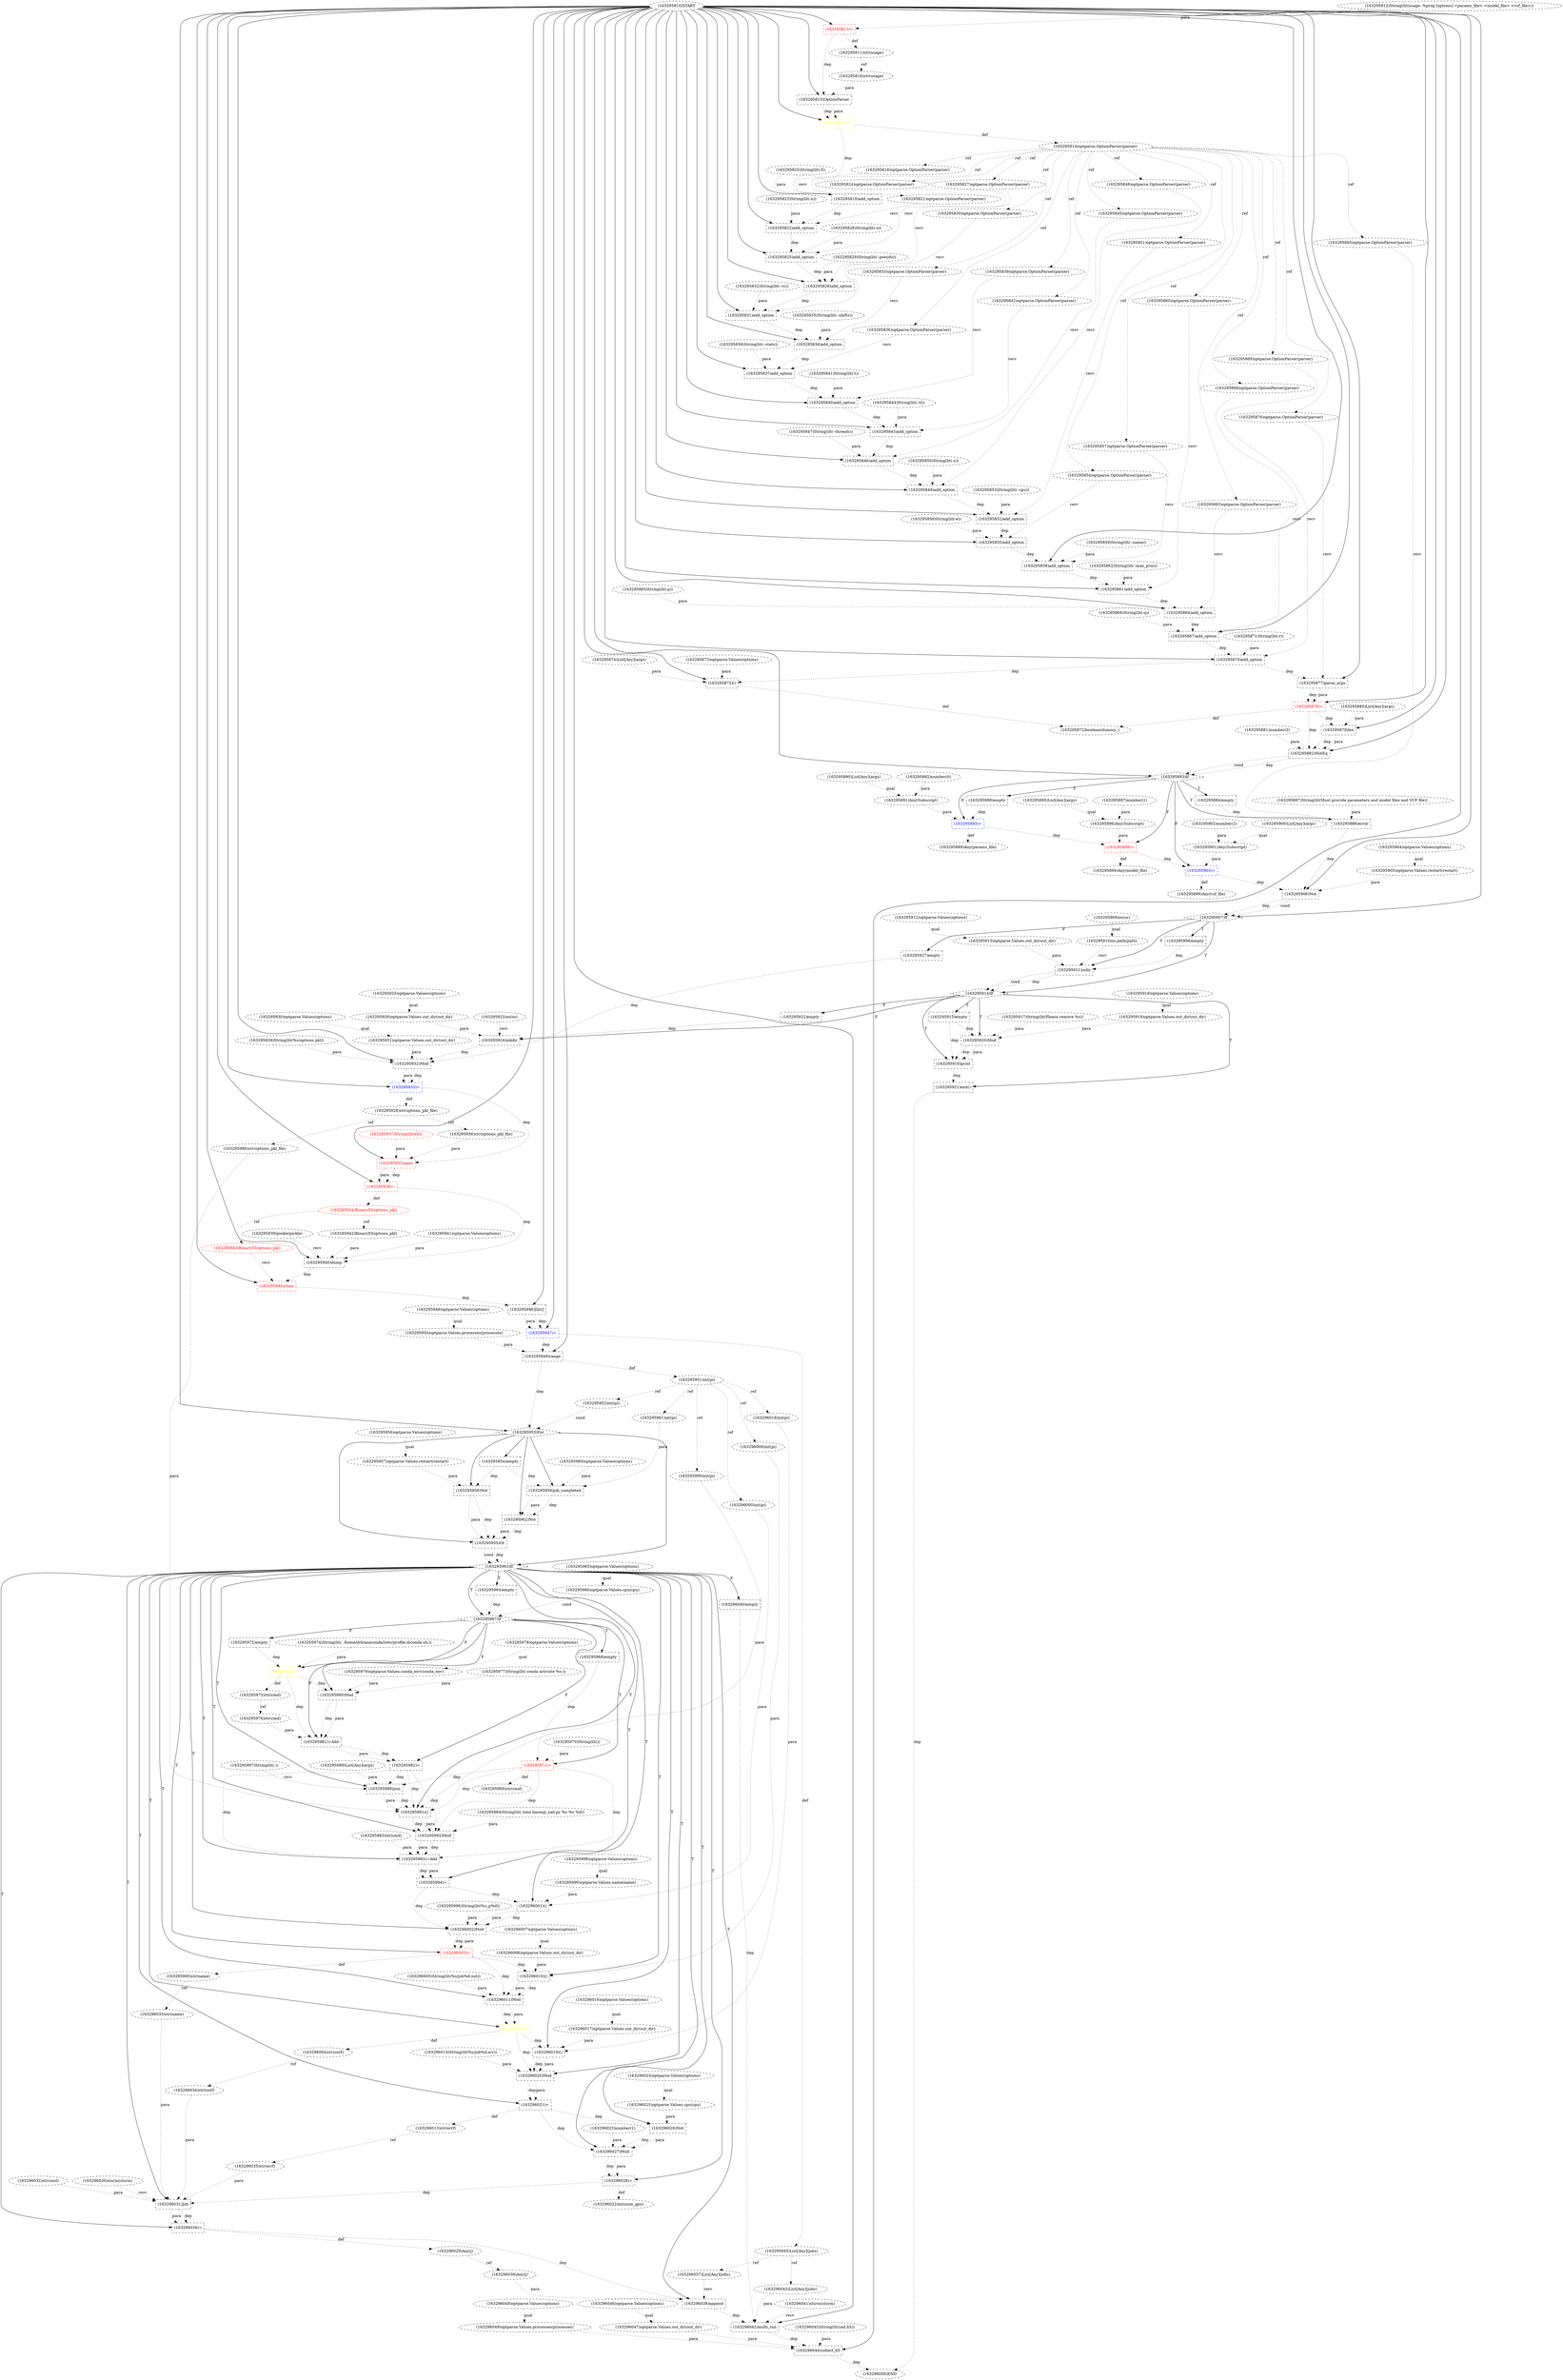 digraph G {
1 [label="(163295848)optparse.OptionParser(parser)" shape=ellipse style=dashed]
2 [label="(163295974)String(lit(. /home/drk/anaconda3/etc/profile.d/conda.sh;))" shape=ellipse style=dashed]
3 [label="(163296035)str(errf)" shape=ellipse style=dashed]
4 [label="(163295934)BinaryIO(options_pkl)" shape=ellipse style=dashed color=red fontcolor=red]
5 [label="(163296014)String(lit(%s/job%d.err))" shape=ellipse style=dashed]
6 [label="(163295947)=" shape=box style=dashed color=blue fontcolor=blue]
7 [label="(163296016)optparse.Values(options)" shape=ellipse style=dashed]
8 [label="(163295810)START" style=dashed]
9 [label="(163295844)String(lit(--ti))" shape=ellipse style=dashed]
10 [label="(163295916)print" shape=box style=dashed]
11 [label="(163296045)String(lit(sad.h5))" shape=ellipse style=dashed]
12 [label="(163295926)optparse.Values.out_dir(out_dir)" shape=ellipse style=dashed]
13 [label="(163295859)String(lit(--name))" shape=ellipse style=dashed]
14 [label="(163296050)END" style=dashed]
15 [label="(163295932)Mod" shape=box style=dashed]
16 [label="(163295976)str(cmd)" shape=ellipse style=dashed]
17 [label="(163295936)str(options_pkl_file)" shape=ellipse style=dashed]
18 [label="(163295998)optparse.Values(options)" shape=ellipse style=dashed]
19 [label="(163295885)optparse.OptionParser(parser)" shape=ellipse style=dashed]
20 [label="(163295837)add_option" shape=box style=dashed]
21 [label="(163295826)String(lit(-o))" shape=ellipse style=dashed]
22 [label="(163295905)optparse.Values.restart(restart)" shape=ellipse style=dashed]
23 [label="(163295979)optparse.Values.conda_env(conda_env)" shape=ellipse style=dashed]
24 [label="(163295988)join" shape=box style=dashed]
25 [label="(163295835)String(lit(--shifts))" shape=ellipse style=dashed]
26 [label="(163295927)empty" shape=box style=dashed]
27 [label="(163296048)optparse.Values(options)" shape=ellipse style=dashed]
28 [label="(163295846)add_option" shape=box style=dashed]
29 [label="(163295875)()" shape=box style=dashed]
30 [label="(163295952)int(pi)" shape=ellipse style=dashed]
31 [label="(163295900)List[Any](args)" shape=ellipse style=dashed]
32 [label="(163295894)Any(model_file)" shape=ellipse style=dashed]
33 [label="(163295973)str(cmd)" shape=ellipse style=dashed]
34 [label="(163295984)String(lit( time basenji_sad.py %s %s %d))" shape=ellipse style=dashed]
35 [label="(163296003)=" shape=box style=dashed color=red fontcolor=red]
36 [label="(163295896)Any(Subscript)" shape=ellipse style=dashed]
37 [label="(163295908)empty" shape=box style=dashed]
38 [label="(163295994)=" shape=box style=dashed]
39 [label="(163295827)optparse.OptionParser(parser)" shape=ellipse style=dashed]
40 [label="(163295935)open" shape=box style=dashed color=red fontcolor=red]
41 [label="(163295870)add_option" shape=box style=dashed]
42 [label="(163295862)String(lit(--max_proc))" shape=ellipse style=dashed]
43 [label="(163295821)optparse.OptionParser(parser)" shape=ellipse style=dashed]
44 [label="(163295938)=" shape=box style=dashed color=red fontcolor=red]
45 [label="(163296020)Mod" shape=box style=dashed]
46 [label="(163295930)optparse.Values(options)" shape=ellipse style=dashed]
47 [label="(163296031)Job" shape=box style=dashed]
48 [label="(163296036)=" shape=box style=dashed color=black fontcolor=black]
49 [label="(163295889)Any(params_file)" shape=ellipse style=dashed]
50 [label="(163295872)boolean(dummy_)" shape=ellipse style=dashed]
51 [label="(163295874)List[Any](args)" shape=ellipse style=dashed]
52 [label="(163296019)()" shape=box style=dashed]
53 [label="(163295906)Not" shape=box style=dashed]
54 [label="(163295855)add_option" shape=box style=dashed]
55 [label="(163296013)str(errf)" shape=ellipse style=dashed]
56 [label="(163295946)[list]" shape=box style=dashed]
57 [label="(163295964)empty" shape=box style=dashed]
58 [label="(163295969)str(cmd)" shape=ellipse style=dashed]
59 [label="(163295843)add_option" shape=box style=dashed]
60 [label="(163295929)String(lit(%s/options.pkl))" shape=ellipse style=dashed]
61 [label="(163295912)optparse.Values(options)" shape=ellipse style=dashed]
62 [label="(163295967)If" shape=diamond style=dashed]
63 [label="(163296041)slurm(slurm)" shape=ellipse style=dashed]
64 [label="(163296012)=" shape=box style=dashed color=yellow fontcolor=yellow]
65 [label="(163295958)Not" shape=box style=dashed]
66 [label="(163296009)int(pi)" shape=ellipse style=dashed]
67 [label="(163296044)collect_h5" shape=box style=dashed]
68 [label="(163295879)len" shape=box style=dashed]
69 [label="(163295860)optparse.OptionParser(parser)" shape=ellipse style=dashed]
70 [label="(163295858)add_option" shape=box style=dashed]
71 [label="(163295999)optparse.Values.name(name)" shape=ellipse style=dashed]
72 [label="(163295892)number(0)" shape=ellipse style=dashed]
73 [label="(163295903)=" shape=box style=dashed color=blue fontcolor=blue]
74 [label="(163296029)Any(j)" shape=ellipse style=dashed]
75 [label="(163295945)List[Any](jobs)" shape=ellipse style=dashed]
76 [label="(163295824)optparse.OptionParser(parser)" shape=ellipse style=dashed]
77 [label="(163295989)List[Any](args)" shape=ellipse style=dashed]
78 [label="(163295897)number(1)" shape=ellipse style=dashed]
79 [label="(163295829)String(lit(--pseudo))" shape=ellipse style=dashed]
80 [label="(163295836)optparse.OptionParser(parser)" shape=ellipse style=dashed]
81 [label="(163295971)=" shape=box style=dashed color=red fontcolor=red]
82 [label="(163295883)If" shape=diamond style=dashed]
83 [label="(163295869)optparse.OptionParser(parser)" shape=ellipse style=dashed]
84 [label="(163295909)os(os)" shape=ellipse style=dashed]
85 [label="(163295873)optparse.Values(options)" shape=ellipse style=dashed]
86 [label="(163296007)optparse.Values(options)" shape=ellipse style=dashed]
87 [label="(163295983)str(cmd)" shape=ellipse style=dashed]
88 [label="(163295828)add_option" shape=box style=dashed]
89 [label="(163295941)optparse.Values(options)" shape=ellipse style=dashed]
90 [label="(163295866)optparse.OptionParser(parser)" shape=ellipse style=dashed]
91 [label="(163295899)Any(vcf_file)" shape=ellipse style=dashed]
92 [label="(163295920)Mod" shape=box style=dashed]
93 [label="(163295845)optparse.OptionParser(parser)" shape=ellipse style=dashed]
94 [label="(163296049)optparse.Values.processes(processes)" shape=ellipse style=dashed]
95 [label="(163295832)String(lit(--rc))" shape=ellipse style=dashed]
96 [label="(163295876)optparse.OptionParser(parser)" shape=ellipse style=dashed]
97 [label="(163296043)List[Any](jobs)" shape=ellipse style=dashed]
98 [label="(163295942)BinaryIO(options_pkl)" shape=ellipse style=dashed]
99 [label="(163295950)optparse.Values.processes(processes)" shape=ellipse style=dashed]
100 [label="(163296011)Mod" shape=box style=dashed]
101 [label="(163295838)String(lit(--stats))" shape=ellipse style=dashed]
102 [label="(163295886)error" shape=box style=dashed]
103 [label="(163295924)mkdir" shape=box style=dashed]
104 [label="(163295963)If" shape=diamond style=dashed]
105 [label="(163296040)empty" shape=box style=dashed]
106 [label="(163295868)String(lit(-q))" shape=ellipse style=dashed]
107 [label="(163295856)String(lit(-e))" shape=ellipse style=dashed]
108 [label="(163295960)optparse.Values(options)" shape=ellipse style=dashed]
109 [label="(163295980)Mod" shape=box style=dashed]
110 [label="(163295853)String(lit(--cpu))" shape=ellipse style=dashed]
111 [label="(163295915)empty" shape=box style=dashed]
112 [label="(163295887)String(lit(Must provide parameters and model files and VCF file))" shape=ellipse style=dashed]
113 [label="(163295953)For" shape=diamond style=dashed]
114 [label="(163295922)empty" shape=box style=dashed]
115 [label="(163295847)String(lit(--threads))" shape=ellipse style=dashed]
116 [label="(163295939)pickle(pickle)" shape=ellipse style=dashed]
117 [label="(163295940)dump" shape=box style=dashed]
118 [label="(163296025)optparse.Values.cpu(cpu)" shape=ellipse style=dashed]
119 [label="(163295878)=" shape=box style=dashed color=red fontcolor=red]
120 [label="(163295987)String(lit( ))" shape=ellipse style=dashed]
121 [label="(163295962)Not" shape=box style=dashed]
122 [label="(163296021)=" shape=box style=dashed color=black fontcolor=black]
123 [label="(163296042)multi_run" shape=box style=dashed]
124 [label="(163295814)optparse.OptionParser(parser)" shape=ellipse style=dashed]
125 [label="(163295857)optparse.OptionParser(parser)" shape=ellipse style=dashed]
126 [label="(163296017)optparse.Values.out_dir(out_dir)" shape=ellipse style=dashed]
127 [label="(163296032)str(cmd)" shape=ellipse style=dashed]
128 [label="(163295907)If" shape=diamond style=dashed]
129 [label="(163295854)optparse.OptionParser(parser)" shape=ellipse style=dashed]
130 [label="(163296027)Mult" shape=box style=dashed]
131 [label="(163295888)empty" shape=box style=dashed]
132 [label="(163295981)=Add" shape=box style=dashed]
133 [label="(163295811)str(usage)" shape=ellipse style=dashed]
134 [label="(163295850)String(lit(-u))" shape=ellipse style=dashed]
135 [label="(163295901)Any(Subscript)" shape=ellipse style=dashed]
136 [label="(163295966)optparse.Values.cpu(cpu)" shape=ellipse style=dashed]
137 [label="(163295851)optparse.OptionParser(parser)" shape=ellipse style=dashed]
138 [label="(163296010)()" shape=box style=dashed]
139 [label="(163295877)parse_args" shape=box style=dashed]
140 [label="(163295830)optparse.OptionParser(parser)" shape=ellipse style=dashed]
141 [label="(163295996)String(lit(%s_p%d))" shape=ellipse style=dashed]
142 [label="(163296023)number(1)" shape=ellipse style=dashed]
143 [label="(163295954)empty" shape=box style=dashed]
144 [label="(163295951)int(pi)" shape=ellipse style=dashed]
145 [label="(163296046)optparse.Values(options)" shape=ellipse style=dashed]
146 [label="(163296026)Not" shape=box style=dashed]
147 [label="(163295949)optparse.Values(options)" shape=ellipse style=dashed]
148 [label="(163295925)optparse.Values(options)" shape=ellipse style=dashed]
149 [label="(163295914)If" shape=diamond style=dashed]
150 [label="(163296002)Mod" shape=box style=dashed]
151 [label="(163295923)os(os)" shape=ellipse style=dashed]
152 [label="(163295931)optparse.Values.out_dir(out_dir)" shape=ellipse style=dashed]
153 [label="(163295911)isdir" shape=box style=dashed]
154 [label="(163295816)str(usage)" shape=ellipse style=dashed]
155 [label="(163295961)int(pi)" shape=ellipse style=dashed]
156 [label="(163296022)int(num_gpu)" shape=ellipse style=dashed]
157 [label="(163295852)add_option" shape=box style=dashed]
158 [label="(163295840)add_option" shape=box style=dashed]
159 [label="(163295975)=" shape=box style=dashed color=yellow fontcolor=yellow]
160 [label="(163295937)String(lit(wb))" shape=ellipse style=dashed color=red fontcolor=red]
161 [label="(163295910)os.path(path)" shape=ellipse style=dashed]
162 [label="(163295833)optparse.OptionParser(parser)" shape=ellipse style=dashed]
163 [label="(163295968)empty" shape=box style=dashed]
164 [label="(163295921)exit()" shape=box style=dashed]
165 [label="(163295880)List[Any](args)" shape=ellipse style=dashed]
166 [label="(163295933)=" shape=box style=dashed color=blue fontcolor=blue]
167 [label="(163295977)String(lit( conda activate %s;))" shape=ellipse style=dashed]
168 [label="(163295839)optparse.OptionParser(parser)" shape=ellipse style=dashed]
169 [label="(163295918)optparse.Values(options)" shape=ellipse style=dashed]
170 [label="(163296039)Any(j)" shape=ellipse style=dashed]
171 [label="(163296001)()" shape=box style=dashed]
172 [label="(163296047)optparse.Values.out_dir(out_dir)" shape=ellipse style=dashed]
173 [label="(163295965)optparse.Values(options)" shape=ellipse style=dashed]
174 [label="(163295957)optparse.Values.restart(restart)" shape=ellipse style=dashed]
175 [label="(163295943)BinaryIO(options_pkl)" shape=ellipse style=dashed color=red fontcolor=red]
176 [label="(163295815)OptionParser" shape=box style=dashed]
177 [label="(163295825)add_option" shape=box style=dashed]
178 [label="(163295956)optparse.Values(options)" shape=ellipse style=dashed]
179 [label="(163295891)Any(Subscript)" shape=ellipse style=dashed]
180 [label="(163295990)int(pi)" shape=ellipse style=dashed]
181 [label="(163295861)add_option" shape=box style=dashed]
182 [label="(163295831)add_option" shape=box style=dashed]
183 [label="(163295970)String(lit())" shape=ellipse style=dashed]
184 [label="(163295812)String(lit(usage: %prog [options] <params_file> <model_file> <vcf_file>))" shape=ellipse style=dashed]
185 [label="(163295818)optparse.OptionParser(parser)" shape=ellipse style=dashed]
186 [label="(163295898)=" shape=box style=dashed color=red fontcolor=red]
187 [label="(163295948)range" shape=box style=dashed]
188 [label="(163295865)String(lit(-p))" shape=ellipse style=dashed]
189 [label="(163295813)=" shape=box style=dashed color=red fontcolor=red]
190 [label="(163295944)close" shape=box style=dashed color=red fontcolor=red]
191 [label="(163295871)String(lit(-r))" shape=ellipse style=dashed]
192 [label="(163295982)=" shape=box style=dashed]
193 [label="(163295823)String(lit(-n))" shape=ellipse style=dashed]
194 [label="(163296038)append" shape=box style=dashed]
195 [label="(163295902)number(2)" shape=ellipse style=dashed]
196 [label="(163295978)optparse.Values(options)" shape=ellipse style=dashed]
197 [label="(163295986)str(options_pkl_file)" shape=ellipse style=dashed]
198 [label="(163295820)String(lit(-f))" shape=ellipse style=dashed]
199 [label="(163295834)add_option" shape=box style=dashed]
200 [label="(163296028)=" shape=box style=dashed color=black fontcolor=black]
201 [label="(163295867)add_option" shape=box style=dashed]
202 [label="(163296000)int(pi)" shape=ellipse style=dashed]
203 [label="(163295995)str(name)" shape=ellipse style=dashed]
204 [label="(163296008)optparse.Values.out_dir(out_dir)" shape=ellipse style=dashed]
205 [label="(163295863)optparse.OptionParser(parser)" shape=ellipse style=dashed]
206 [label="(163295972)empty" shape=box style=dashed]
207 [label="(163295913)optparse.Values.out_dir(out_dir)" shape=ellipse style=dashed]
208 [label="(163296004)str(outf)" shape=ellipse style=dashed]
209 [label="(163295817)=" shape=box style=dashed color=yellow fontcolor=yellow]
210 [label="(163295917)String(lit(Please remove %s))" shape=ellipse style=dashed]
211 [label="(163295955)Or" shape=box style=dashed]
212 [label="(163295882)NotEq" shape=box style=dashed]
213 [label="(163295849)add_option" shape=box style=dashed]
214 [label="(163295991)()" shape=box style=dashed]
215 [label="(163296024)optparse.Values(options)" shape=ellipse style=dashed]
216 [label="(163295890)List[Any](args)" shape=ellipse style=dashed]
217 [label="(163296005)String(lit(%s/job%d.out))" shape=ellipse style=dashed]
218 [label="(163296018)int(pi)" shape=ellipse style=dashed]
219 [label="(163295841)String(lit(-t))" shape=ellipse style=dashed]
220 [label="(163295842)optparse.OptionParser(parser)" shape=ellipse style=dashed]
221 [label="(163296037)List[Any](jobs)" shape=ellipse style=dashed]
222 [label="(163295881)number(3)" shape=ellipse style=dashed]
223 [label="(163295822)add_option" shape=box style=dashed]
224 [label="(163295992)Mod" shape=box style=dashed]
225 [label="(163295959)job_completed" shape=box style=dashed]
226 [label="(163296033)str(name)" shape=ellipse style=dashed]
227 [label="(163295993)=Add" shape=box style=dashed]
228 [label="(163295928)str(options_pkl_file)" shape=ellipse style=dashed]
229 [label="(163295819)add_option" shape=box style=dashed]
230 [label="(163295895)List[Any](args)" shape=ellipse style=dashed]
231 [label="(163296030)slurm(slurm)" shape=ellipse style=dashed]
232 [label="(163295919)optparse.Values.out_dir(out_dir)" shape=ellipse style=dashed]
233 [label="(163296034)str(outf)" shape=ellipse style=dashed]
234 [label="(163295864)add_option" shape=box style=dashed]
235 [label="(163295884)empty" shape=box style=dashed]
236 [label="(163295893)=" shape=box style=dashed color=blue fontcolor=blue]
237 [label="(163295904)optparse.Values(options)" shape=ellipse style=dashed]
124 -> 1 [label="ref" style=dotted];
55 -> 3 [label="ref" style=dotted];
44 -> 4 [label="def" style=dotted];
8 -> 6 [label="" style=solid];
56 -> 6 [label="dep" style=dotted];
56 -> 6 [label="para" style=dotted];
149 -> 10 [label="T"];
92 -> 10 [label="dep" style=dotted];
92 -> 10 [label="para" style=dotted];
111 -> 10 [label="dep" style=dotted];
148 -> 12 [label="qual" style=dotted];
67 -> 14 [label="dep" style=dotted];
164 -> 14 [label="dep" style=dotted];
8 -> 15 [label="" style=solid];
60 -> 15 [label="para" style=dotted];
152 -> 15 [label="para" style=dotted];
103 -> 15 [label="dep" style=dotted];
26 -> 15 [label="dep" style=dotted];
33 -> 16 [label="ref" style=dotted];
228 -> 17 [label="ref" style=dotted];
124 -> 19 [label="ref" style=dotted];
8 -> 20 [label="" style=solid];
80 -> 20 [label="recv" style=dotted];
101 -> 20 [label="para" style=dotted];
199 -> 20 [label="dep" style=dotted];
237 -> 22 [label="qual" style=dotted];
196 -> 23 [label="qual" style=dotted];
104 -> 24 [label="T"];
120 -> 24 [label="recv" style=dotted];
77 -> 24 [label="para" style=dotted];
81 -> 24 [label="dep" style=dotted];
192 -> 24 [label="dep" style=dotted];
128 -> 26 [label="F"];
8 -> 28 [label="" style=solid];
93 -> 28 [label="recv" style=dotted];
115 -> 28 [label="para" style=dotted];
59 -> 28 [label="dep" style=dotted];
8 -> 29 [label="" style=solid];
85 -> 29 [label="para" style=dotted];
51 -> 29 [label="para" style=dotted];
41 -> 29 [label="dep" style=dotted];
144 -> 30 [label="ref" style=dotted];
186 -> 32 [label="def" style=dotted];
159 -> 33 [label="def" style=dotted];
104 -> 35 [label="T"];
150 -> 35 [label="dep" style=dotted];
150 -> 35 [label="para" style=dotted];
230 -> 36 [label="qual" style=dotted];
78 -> 36 [label="para" style=dotted];
128 -> 37 [label="T"];
104 -> 38 [label="T"];
227 -> 38 [label="dep" style=dotted];
227 -> 38 [label="para" style=dotted];
124 -> 39 [label="ref" style=dotted];
8 -> 40 [label="" style=solid];
17 -> 40 [label="para" style=dotted];
160 -> 40 [label="para" style=dotted];
166 -> 40 [label="dep" style=dotted];
8 -> 41 [label="" style=solid];
83 -> 41 [label="recv" style=dotted];
191 -> 41 [label="para" style=dotted];
201 -> 41 [label="dep" style=dotted];
124 -> 43 [label="ref" style=dotted];
8 -> 44 [label="" style=solid];
40 -> 44 [label="dep" style=dotted];
40 -> 44 [label="para" style=dotted];
104 -> 45 [label="T"];
5 -> 45 [label="para" style=dotted];
52 -> 45 [label="dep" style=dotted];
52 -> 45 [label="para" style=dotted];
64 -> 45 [label="dep" style=dotted];
104 -> 47 [label="T"];
231 -> 47 [label="recv" style=dotted];
127 -> 47 [label="para" style=dotted];
226 -> 47 [label="para" style=dotted];
233 -> 47 [label="para" style=dotted];
3 -> 47 [label="para" style=dotted];
200 -> 47 [label="dep" style=dotted];
104 -> 48 [label="T"];
47 -> 48 [label="dep" style=dotted];
47 -> 48 [label="para" style=dotted];
236 -> 49 [label="def" style=dotted];
29 -> 50 [label="def" style=dotted];
119 -> 50 [label="def" style=dotted];
104 -> 52 [label="T"];
126 -> 52 [label="para" style=dotted];
218 -> 52 [label="para" style=dotted];
64 -> 52 [label="dep" style=dotted];
8 -> 53 [label="" style=solid];
22 -> 53 [label="para" style=dotted];
102 -> 53 [label="dep" style=dotted];
73 -> 53 [label="dep" style=dotted];
8 -> 54 [label="" style=solid];
129 -> 54 [label="recv" style=dotted];
107 -> 54 [label="para" style=dotted];
157 -> 54 [label="dep" style=dotted];
122 -> 55 [label="def" style=dotted];
8 -> 56 [label="" style=solid];
190 -> 56 [label="dep" style=dotted];
104 -> 57 [label="T"];
81 -> 58 [label="def" style=dotted];
8 -> 59 [label="" style=solid];
220 -> 59 [label="recv" style=dotted];
9 -> 59 [label="para" style=dotted];
158 -> 59 [label="dep" style=dotted];
104 -> 62 [label="T"];
136 -> 62 [label="cond" style=dotted];
57 -> 62 [label="dep" style=dotted];
104 -> 64 [label="T"];
100 -> 64 [label="dep" style=dotted];
100 -> 64 [label="para" style=dotted];
113 -> 65 [label="" style=solid];
174 -> 65 [label="para" style=dotted];
143 -> 65 [label="dep" style=dotted];
144 -> 66 [label="ref" style=dotted];
8 -> 67 [label="" style=solid];
11 -> 67 [label="para" style=dotted];
172 -> 67 [label="para" style=dotted];
94 -> 67 [label="para" style=dotted];
123 -> 67 [label="dep" style=dotted];
8 -> 68 [label="" style=solid];
165 -> 68 [label="para" style=dotted];
119 -> 68 [label="dep" style=dotted];
124 -> 69 [label="ref" style=dotted];
8 -> 70 [label="" style=solid];
125 -> 70 [label="recv" style=dotted];
13 -> 70 [label="para" style=dotted];
54 -> 70 [label="dep" style=dotted];
18 -> 71 [label="qual" style=dotted];
82 -> 73 [label="F"];
135 -> 73 [label="para" style=dotted];
186 -> 73 [label="dep" style=dotted];
48 -> 74 [label="def" style=dotted];
6 -> 75 [label="def" style=dotted];
124 -> 76 [label="ref" style=dotted];
124 -> 80 [label="ref" style=dotted];
62 -> 81 [label="T"];
183 -> 81 [label="para" style=dotted];
163 -> 81 [label="dep" style=dotted];
8 -> 82 [label="" style=solid];
212 -> 82 [label="dep" style=dotted];
212 -> 82 [label="cond" style=dotted];
124 -> 83 [label="ref" style=dotted];
8 -> 88 [label="" style=solid];
39 -> 88 [label="recv" style=dotted];
79 -> 88 [label="para" style=dotted];
177 -> 88 [label="dep" style=dotted];
124 -> 90 [label="ref" style=dotted];
73 -> 91 [label="def" style=dotted];
149 -> 92 [label="T"];
210 -> 92 [label="para" style=dotted];
232 -> 92 [label="para" style=dotted];
111 -> 92 [label="dep" style=dotted];
124 -> 93 [label="ref" style=dotted];
27 -> 94 [label="qual" style=dotted];
124 -> 96 [label="ref" style=dotted];
75 -> 97 [label="ref" style=dotted];
4 -> 98 [label="ref" style=dotted];
147 -> 99 [label="qual" style=dotted];
104 -> 100 [label="T"];
217 -> 100 [label="para" style=dotted];
138 -> 100 [label="dep" style=dotted];
138 -> 100 [label="para" style=dotted];
35 -> 100 [label="dep" style=dotted];
82 -> 102 [label="T"];
19 -> 102 [label="recv" style=dotted];
112 -> 102 [label="para" style=dotted];
235 -> 102 [label="dep" style=dotted];
149 -> 103 [label="F"];
151 -> 103 [label="recv" style=dotted];
12 -> 103 [label="para" style=dotted];
114 -> 103 [label="dep" style=dotted];
113 -> 104 [label="" style=solid];
211 -> 104 [label="dep" style=dotted];
211 -> 104 [label="cond" style=dotted];
104 -> 105 [label="F"];
62 -> 109 [label="F"];
167 -> 109 [label="para" style=dotted];
23 -> 109 [label="para" style=dotted];
159 -> 109 [label="dep" style=dotted];
149 -> 111 [label="T"];
8 -> 113 [label="" style=solid];
187 -> 113 [label="dep" style=dotted];
30 -> 113 [label="cond" style=dotted];
149 -> 114 [label="F"];
8 -> 117 [label="" style=solid];
116 -> 117 [label="recv" style=dotted];
89 -> 117 [label="para" style=dotted];
98 -> 117 [label="para" style=dotted];
44 -> 117 [label="dep" style=dotted];
215 -> 118 [label="qual" style=dotted];
8 -> 119 [label="" style=solid];
139 -> 119 [label="dep" style=dotted];
139 -> 119 [label="para" style=dotted];
113 -> 121 [label="" style=solid];
225 -> 121 [label="dep" style=dotted];
225 -> 121 [label="para" style=dotted];
104 -> 122 [label="T"];
45 -> 122 [label="dep" style=dotted];
45 -> 122 [label="para" style=dotted];
8 -> 123 [label="" style=solid];
63 -> 123 [label="recv" style=dotted];
97 -> 123 [label="para" style=dotted];
105 -> 123 [label="dep" style=dotted];
194 -> 123 [label="dep" style=dotted];
209 -> 124 [label="def" style=dotted];
124 -> 125 [label="ref" style=dotted];
7 -> 126 [label="qual" style=dotted];
8 -> 128 [label="" style=solid];
53 -> 128 [label="dep" style=dotted];
53 -> 128 [label="cond" style=dotted];
124 -> 129 [label="ref" style=dotted];
104 -> 130 [label="T"];
142 -> 130 [label="para" style=dotted];
146 -> 130 [label="dep" style=dotted];
146 -> 130 [label="para" style=dotted];
122 -> 130 [label="dep" style=dotted];
82 -> 131 [label="F"];
62 -> 132 [label="F"];
16 -> 132 [label="para" style=dotted];
109 -> 132 [label="dep" style=dotted];
109 -> 132 [label="para" style=dotted];
159 -> 132 [label="dep" style=dotted];
189 -> 133 [label="def" style=dotted];
31 -> 135 [label="qual" style=dotted];
195 -> 135 [label="para" style=dotted];
173 -> 136 [label="qual" style=dotted];
124 -> 137 [label="ref" style=dotted];
104 -> 138 [label="T"];
204 -> 138 [label="para" style=dotted];
66 -> 138 [label="para" style=dotted];
35 -> 138 [label="dep" style=dotted];
8 -> 139 [label="" style=solid];
96 -> 139 [label="recv" style=dotted];
41 -> 139 [label="dep" style=dotted];
124 -> 140 [label="ref" style=dotted];
113 -> 143 [label="" style=solid];
187 -> 144 [label="def" style=dotted];
104 -> 146 [label="T"];
118 -> 146 [label="para" style=dotted];
122 -> 146 [label="dep" style=dotted];
128 -> 149 [label="T"];
153 -> 149 [label="dep" style=dotted];
153 -> 149 [label="cond" style=dotted];
104 -> 150 [label="T"];
141 -> 150 [label="para" style=dotted];
171 -> 150 [label="dep" style=dotted];
171 -> 150 [label="para" style=dotted];
38 -> 150 [label="dep" style=dotted];
46 -> 152 [label="qual" style=dotted];
128 -> 153 [label="T"];
161 -> 153 [label="recv" style=dotted];
207 -> 153 [label="para" style=dotted];
37 -> 153 [label="dep" style=dotted];
133 -> 154 [label="ref" style=dotted];
144 -> 155 [label="ref" style=dotted];
200 -> 156 [label="def" style=dotted];
8 -> 157 [label="" style=solid];
137 -> 157 [label="recv" style=dotted];
110 -> 157 [label="para" style=dotted];
213 -> 157 [label="dep" style=dotted];
8 -> 158 [label="" style=solid];
168 -> 158 [label="recv" style=dotted];
219 -> 158 [label="para" style=dotted];
20 -> 158 [label="dep" style=dotted];
62 -> 159 [label="F"];
2 -> 159 [label="para" style=dotted];
206 -> 159 [label="dep" style=dotted];
84 -> 161 [label="qual" style=dotted];
124 -> 162 [label="ref" style=dotted];
62 -> 163 [label="T"];
149 -> 164 [label="T"];
10 -> 164 [label="dep" style=dotted];
8 -> 166 [label="" style=solid];
15 -> 166 [label="dep" style=dotted];
15 -> 166 [label="para" style=dotted];
124 -> 168 [label="ref" style=dotted];
74 -> 170 [label="ref" style=dotted];
104 -> 171 [label="T"];
71 -> 171 [label="para" style=dotted];
202 -> 171 [label="para" style=dotted];
38 -> 171 [label="dep" style=dotted];
145 -> 172 [label="qual" style=dotted];
178 -> 174 [label="qual" style=dotted];
4 -> 175 [label="ref" style=dotted];
8 -> 176 [label="" style=solid];
154 -> 176 [label="para" style=dotted];
189 -> 176 [label="dep" style=dotted];
8 -> 177 [label="" style=solid];
76 -> 177 [label="recv" style=dotted];
21 -> 177 [label="para" style=dotted];
223 -> 177 [label="dep" style=dotted];
216 -> 179 [label="qual" style=dotted];
72 -> 179 [label="para" style=dotted];
144 -> 180 [label="ref" style=dotted];
8 -> 181 [label="" style=solid];
69 -> 181 [label="recv" style=dotted];
42 -> 181 [label="para" style=dotted];
70 -> 181 [label="dep" style=dotted];
8 -> 182 [label="" style=solid];
140 -> 182 [label="recv" style=dotted];
95 -> 182 [label="para" style=dotted];
88 -> 182 [label="dep" style=dotted];
124 -> 185 [label="ref" style=dotted];
82 -> 186 [label="F"];
36 -> 186 [label="para" style=dotted];
236 -> 186 [label="dep" style=dotted];
8 -> 187 [label="" style=solid];
99 -> 187 [label="para" style=dotted];
6 -> 187 [label="dep" style=dotted];
8 -> 189 [label="" style=solid];
184 -> 189 [label="para" style=dotted];
8 -> 190 [label="" style=solid];
175 -> 190 [label="recv" style=dotted];
117 -> 190 [label="dep" style=dotted];
62 -> 192 [label="F"];
132 -> 192 [label="dep" style=dotted];
132 -> 192 [label="para" style=dotted];
104 -> 194 [label="T"];
221 -> 194 [label="recv" style=dotted];
170 -> 194 [label="para" style=dotted];
48 -> 194 [label="dep" style=dotted];
228 -> 197 [label="ref" style=dotted];
8 -> 199 [label="" style=solid];
162 -> 199 [label="recv" style=dotted];
25 -> 199 [label="para" style=dotted];
182 -> 199 [label="dep" style=dotted];
104 -> 200 [label="T"];
130 -> 200 [label="dep" style=dotted];
130 -> 200 [label="para" style=dotted];
8 -> 201 [label="" style=solid];
90 -> 201 [label="recv" style=dotted];
106 -> 201 [label="para" style=dotted];
234 -> 201 [label="dep" style=dotted];
144 -> 202 [label="ref" style=dotted];
35 -> 203 [label="def" style=dotted];
86 -> 204 [label="qual" style=dotted];
124 -> 205 [label="ref" style=dotted];
62 -> 206 [label="F"];
61 -> 207 [label="qual" style=dotted];
64 -> 208 [label="def" style=dotted];
8 -> 209 [label="" style=solid];
176 -> 209 [label="dep" style=dotted];
176 -> 209 [label="para" style=dotted];
113 -> 211 [label="" style=solid];
65 -> 211 [label="dep" style=dotted];
65 -> 211 [label="para" style=dotted];
121 -> 211 [label="dep" style=dotted];
121 -> 211 [label="para" style=dotted];
8 -> 212 [label="" style=solid];
68 -> 212 [label="dep" style=dotted];
68 -> 212 [label="para" style=dotted];
222 -> 212 [label="para" style=dotted];
119 -> 212 [label="dep" style=dotted];
8 -> 213 [label="" style=solid];
1 -> 213 [label="recv" style=dotted];
134 -> 213 [label="para" style=dotted];
28 -> 213 [label="dep" style=dotted];
104 -> 214 [label="T"];
197 -> 214 [label="para" style=dotted];
24 -> 214 [label="dep" style=dotted];
24 -> 214 [label="para" style=dotted];
180 -> 214 [label="para" style=dotted];
81 -> 214 [label="dep" style=dotted];
192 -> 214 [label="dep" style=dotted];
144 -> 218 [label="ref" style=dotted];
124 -> 220 [label="ref" style=dotted];
75 -> 221 [label="ref" style=dotted];
8 -> 223 [label="" style=solid];
43 -> 223 [label="recv" style=dotted];
193 -> 223 [label="para" style=dotted];
229 -> 223 [label="dep" style=dotted];
104 -> 224 [label="T"];
34 -> 224 [label="para" style=dotted];
214 -> 224 [label="dep" style=dotted];
214 -> 224 [label="para" style=dotted];
81 -> 224 [label="dep" style=dotted];
192 -> 224 [label="dep" style=dotted];
113 -> 225 [label="" style=solid];
108 -> 225 [label="para" style=dotted];
155 -> 225 [label="para" style=dotted];
143 -> 225 [label="dep" style=dotted];
203 -> 226 [label="ref" style=dotted];
104 -> 227 [label="T"];
87 -> 227 [label="para" style=dotted];
224 -> 227 [label="dep" style=dotted];
224 -> 227 [label="para" style=dotted];
81 -> 227 [label="dep" style=dotted];
192 -> 227 [label="dep" style=dotted];
166 -> 228 [label="def" style=dotted];
8 -> 229 [label="" style=solid];
185 -> 229 [label="recv" style=dotted];
198 -> 229 [label="para" style=dotted];
209 -> 229 [label="dep" style=dotted];
169 -> 232 [label="qual" style=dotted];
208 -> 233 [label="ref" style=dotted];
8 -> 234 [label="" style=solid];
205 -> 234 [label="recv" style=dotted];
188 -> 234 [label="para" style=dotted];
181 -> 234 [label="dep" style=dotted];
82 -> 235 [label="T"];
82 -> 236 [label="F"];
179 -> 236 [label="para" style=dotted];
131 -> 236 [label="dep" style=dotted];
}